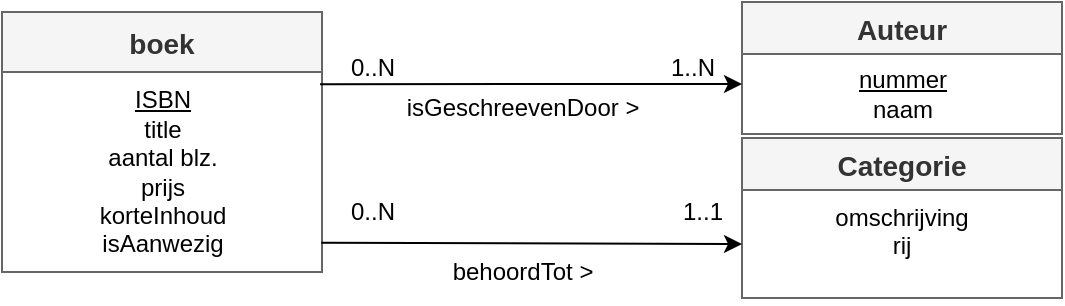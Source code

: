 <mxfile>
    <diagram id="1ARmEgr9hOJMqAWhDfFC" name="Page-1">
        <mxGraphModel dx="631" dy="596" grid="1" gridSize="10" guides="1" tooltips="1" connect="1" arrows="1" fold="1" page="1" pageScale="1" pageWidth="850" pageHeight="1100" math="0" shadow="0">
            <root>
                <mxCell id="0"/>
                <mxCell id="1" parent="0"/>
                <mxCell id="2" value="boek" style="swimlane;fontStyle=1;childLayout=stackLayout;horizontal=1;startSize=30;horizontalStack=0;resizeParent=1;resizeParentMax=0;resizeLast=0;collapsible=1;marginBottom=0;align=center;fontSize=14;strokeColor=#666666;fillColor=#f5f5f5;fontColor=#333333;" parent="1" vertex="1">
                    <mxGeometry x="100" y="140" width="160" height="130" as="geometry"/>
                </mxCell>
                <mxCell id="13" value="&lt;div style=&quot;&quot;&gt;&lt;span style=&quot;background-color: initial;&quot;&gt;&lt;u&gt;ISBN&lt;/u&gt;&lt;/span&gt;&lt;/div&gt;&lt;span style=&quot;&quot;&gt;title&lt;/span&gt;&lt;br style=&quot;padding: 0px; margin: 0px;&quot;&gt;&lt;span style=&quot;&quot;&gt;aantal blz.&lt;/span&gt;&lt;br style=&quot;padding: 0px; margin: 0px;&quot;&gt;&lt;span style=&quot;&quot;&gt;prijs&lt;/span&gt;&lt;br style=&quot;padding: 0px; margin: 0px;&quot;&gt;&lt;span style=&quot;&quot;&gt;korteInhoud&lt;/span&gt;&lt;br style=&quot;padding: 0px; margin: 0px;&quot;&gt;&lt;span style=&quot;&quot;&gt;isAanwezig&lt;/span&gt;" style="text;html=1;align=center;verticalAlign=middle;resizable=0;points=[];autosize=1;strokeColor=none;fillColor=none;" parent="2" vertex="1">
                    <mxGeometry y="30" width="160" height="100" as="geometry"/>
                </mxCell>
                <mxCell id="4" value="Auteur" style="swimlane;fontStyle=1;childLayout=stackLayout;horizontal=1;startSize=26;horizontalStack=0;resizeParent=1;resizeParentMax=0;resizeLast=0;collapsible=1;marginBottom=0;align=center;fontSize=14;strokeColor=#666666;fillColor=#f5f5f5;fontColor=#333333;" parent="1" vertex="1">
                    <mxGeometry x="470" y="135" width="160" height="66" as="geometry"/>
                </mxCell>
                <mxCell id="21" value="&lt;u&gt;nummer&lt;/u&gt;&lt;br&gt;naam" style="text;html=1;align=center;verticalAlign=middle;resizable=0;points=[];autosize=1;strokeColor=none;fillColor=none;" vertex="1" parent="4">
                    <mxGeometry y="26" width="160" height="40" as="geometry"/>
                </mxCell>
                <mxCell id="6" style="edgeStyle=none;html=1;entryX=0;entryY=0.5;entryDx=0;entryDy=0;exitX=0.994;exitY=0.174;exitDx=0;exitDy=0;exitPerimeter=0;" parent="1" edge="1">
                    <mxGeometry relative="1" as="geometry">
                        <mxPoint x="259.04" y="176.1" as="sourcePoint"/>
                        <mxPoint x="470" y="176" as="targetPoint"/>
                    </mxGeometry>
                </mxCell>
                <mxCell id="8" value="Categorie" style="swimlane;fontStyle=1;childLayout=stackLayout;horizontal=1;startSize=26;horizontalStack=0;resizeParent=1;resizeParentMax=0;resizeLast=0;collapsible=1;marginBottom=0;align=center;fontSize=14;strokeColor=#666666;fillColor=#f5f5f5;fontColor=#333333;" parent="1" vertex="1">
                    <mxGeometry x="470" y="203" width="160" height="80" as="geometry"/>
                </mxCell>
                <mxCell id="9" value="omschrijving&#10;rij" style="text;strokeColor=none;fillColor=none;spacingLeft=4;spacingRight=4;overflow=hidden;rotatable=0;points=[[0,0.5],[1,0.5]];portConstraint=eastwest;fontSize=12;align=center;" parent="8" vertex="1">
                    <mxGeometry y="26" width="160" height="54" as="geometry"/>
                </mxCell>
                <mxCell id="10" style="edgeStyle=none;html=1;entryX=0;entryY=0.5;entryDx=0;entryDy=0;exitX=0.998;exitY=0.854;exitDx=0;exitDy=0;exitPerimeter=0;" parent="1" source="13" target="9" edge="1">
                    <mxGeometry relative="1" as="geometry">
                        <mxPoint x="262.72" y="291.45" as="sourcePoint"/>
                    </mxGeometry>
                </mxCell>
                <mxCell id="14" value="0..N" style="text;html=1;align=center;verticalAlign=middle;resizable=0;points=[];autosize=1;strokeColor=none;fillColor=none;" parent="1" vertex="1">
                    <mxGeometry x="260" y="153" width="50" height="30" as="geometry"/>
                </mxCell>
                <mxCell id="15" value="1..N" style="text;html=1;align=center;verticalAlign=middle;resizable=0;points=[];autosize=1;strokeColor=none;fillColor=none;" parent="1" vertex="1">
                    <mxGeometry x="420" y="153" width="50" height="30" as="geometry"/>
                </mxCell>
                <mxCell id="16" value="0..N" style="text;html=1;align=center;verticalAlign=middle;resizable=0;points=[];autosize=1;strokeColor=none;fillColor=none;" parent="1" vertex="1">
                    <mxGeometry x="260" y="225" width="50" height="30" as="geometry"/>
                </mxCell>
                <mxCell id="18" value="1..1" style="text;html=1;align=center;verticalAlign=middle;resizable=0;points=[];autosize=1;strokeColor=none;fillColor=none;" parent="1" vertex="1">
                    <mxGeometry x="430" y="225" width="40" height="30" as="geometry"/>
                </mxCell>
                <mxCell id="19" value="isGeschreevenDoor &amp;gt;" style="text;html=1;align=center;verticalAlign=middle;resizable=0;points=[];autosize=1;strokeColor=none;fillColor=none;" parent="1" vertex="1">
                    <mxGeometry x="290" y="173" width="140" height="30" as="geometry"/>
                </mxCell>
                <mxCell id="20" value="behoordTot &amp;gt;" style="text;html=1;align=center;verticalAlign=middle;resizable=0;points=[];autosize=1;strokeColor=none;fillColor=none;" parent="1" vertex="1">
                    <mxGeometry x="315" y="255" width="90" height="30" as="geometry"/>
                </mxCell>
            </root>
        </mxGraphModel>
    </diagram>
</mxfile>